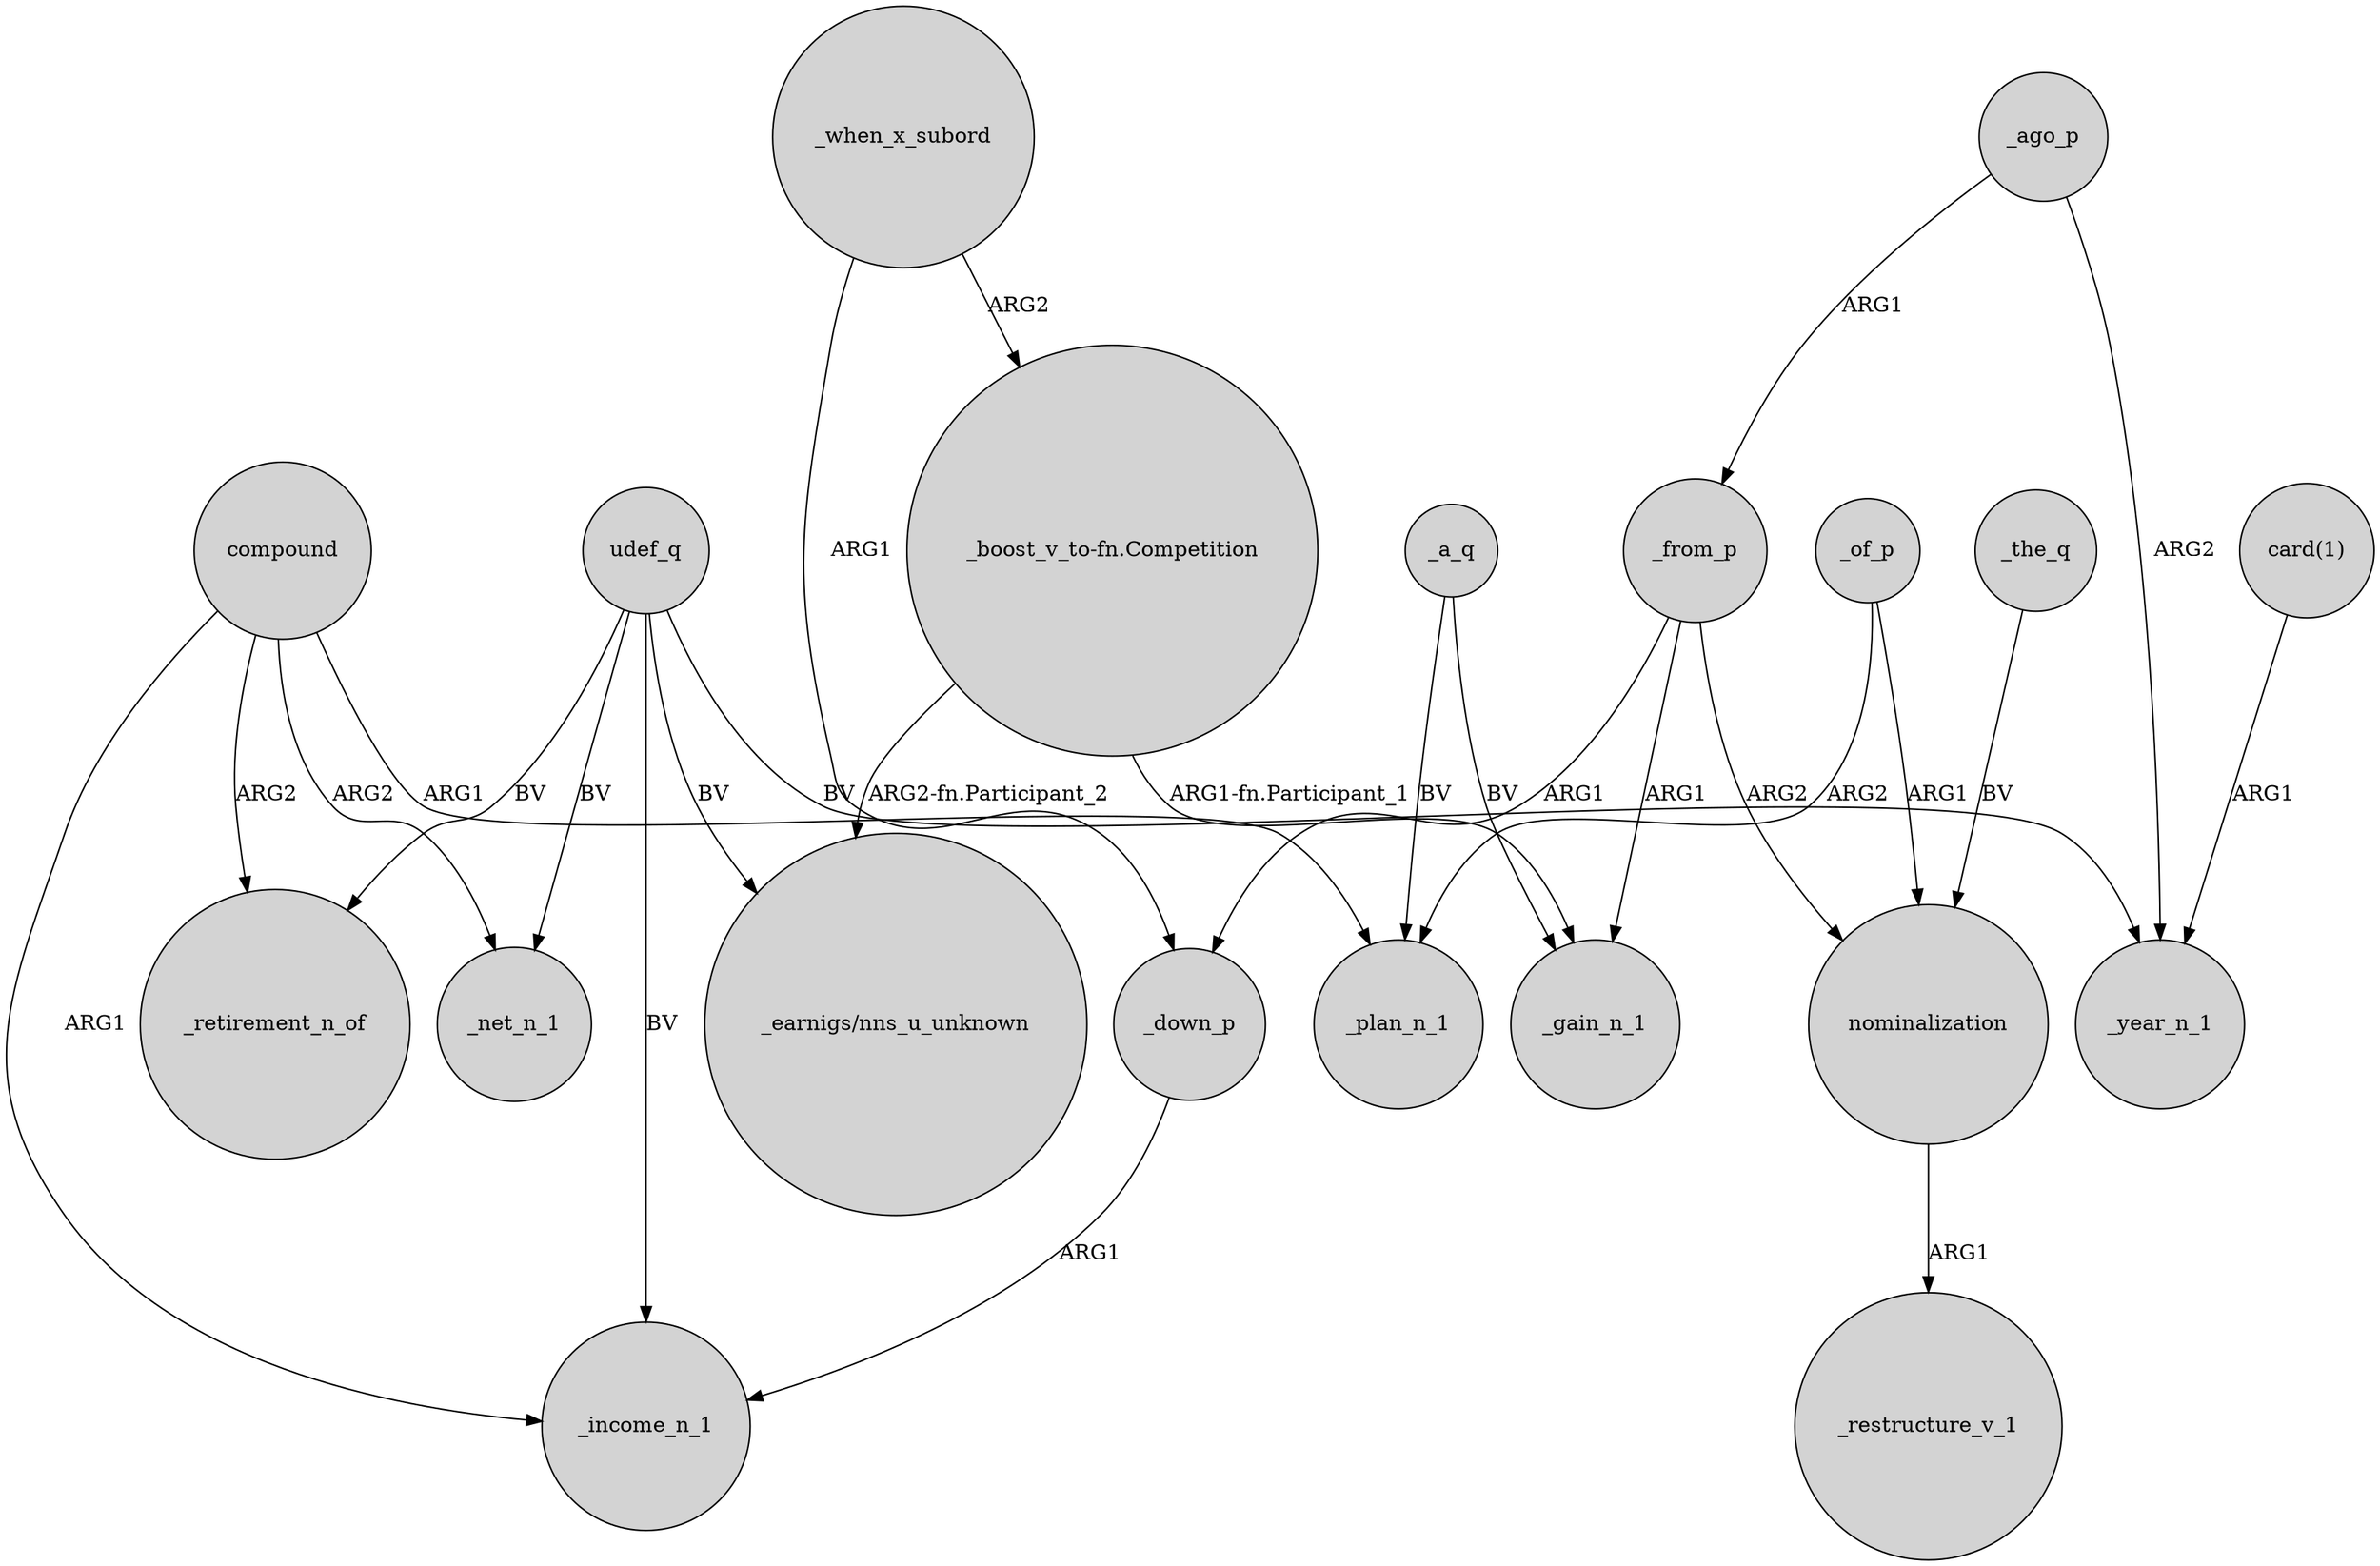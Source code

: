 digraph {
	node [shape=circle style=filled]
	_the_q -> nominalization [label=BV]
	_when_x_subord -> "_boost_v_to-fn.Competition" [label=ARG2]
	_when_x_subord -> _down_p [label=ARG1]
	compound -> _net_n_1 [label=ARG2]
	_ago_p -> _from_p [label=ARG1]
	"_boost_v_to-fn.Competition" -> "_earnigs/nns_u_unknown" [label="ARG2-fn.Participant_2"]
	_of_p -> nominalization [label=ARG1]
	"card(1)" -> _year_n_1 [label=ARG1]
	udef_q -> _income_n_1 [label=BV]
	compound -> _retirement_n_of [label=ARG2]
	_from_p -> nominalization [label=ARG2]
	_from_p -> _down_p [label=ARG1]
	nominalization -> _restructure_v_1 [label=ARG1]
	compound -> _income_n_1 [label=ARG1]
	udef_q -> _net_n_1 [label=BV]
	_a_q -> _plan_n_1 [label=BV]
	"_boost_v_to-fn.Competition" -> _gain_n_1 [label="ARG1-fn.Participant_1"]
	_a_q -> _gain_n_1 [label=BV]
	udef_q -> _retirement_n_of [label=BV]
	_of_p -> _plan_n_1 [label=ARG2]
	_ago_p -> _year_n_1 [label=ARG2]
	udef_q -> _year_n_1 [label=BV]
	compound -> _plan_n_1 [label=ARG1]
	_from_p -> _gain_n_1 [label=ARG1]
	udef_q -> "_earnigs/nns_u_unknown" [label=BV]
	_down_p -> _income_n_1 [label=ARG1]
}
